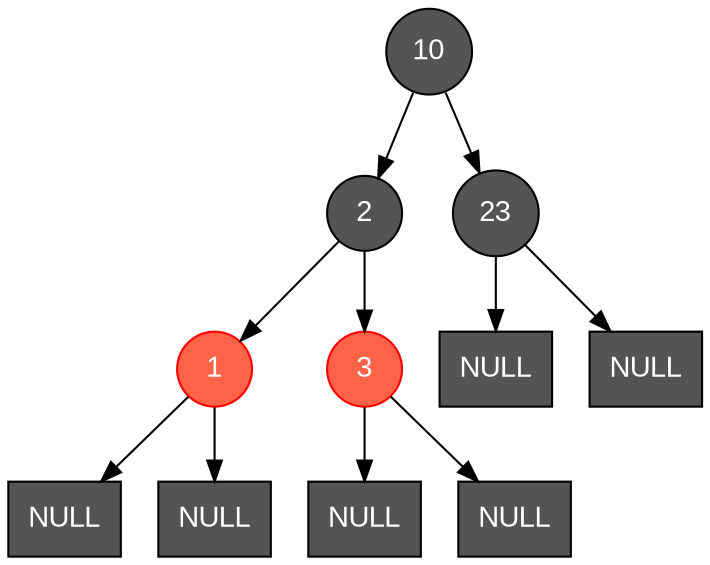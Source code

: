 digraph BST {
	node [fontname="Arial", shape=circle, fontcolor=white];
	10 [color = black, style=filled, fillcolor = gray33];
	2 [color = black, style=filled, fillcolor = gray33];
	10 -> 2;
	10 [color = black, style = filled, fillcolor = gray33];
	23 [color = black, style = filled, fillcolor = gray33];
	10 -> 23;
	2 [color = black, style=filled, fillcolor = gray33];
	1 [color=red, style=filled, fillcolor=tomato];
	2 -> 1;
	2 [color = black, style = filled, fillcolor = gray33];
	3 [color = red, style=filled, fillcolor = tomato];
	2 -> 3;
	NULL1 [label="NULL" shape=rectangle, color = black, style = filled, fillcolor = gray33];
	1 -> NULL1;
	NULL2 [label="NULL" shape=rectangle, color = black, style = filled, fillcolor = gray33];
	1 -> NULL2;
	NULL3 [label="NULL" shape=rectangle, color = black, style = filled, fillcolor = gray33];
	3 -> NULL3;
	NULL4 [label="NULL" shape=rectangle, color = black, style = filled, fillcolor = gray33];
	3 -> NULL4;
	NULL5 [label="NULL" shape=rectangle, color = black, style = filled, fillcolor = gray33];
	23 -> NULL5;
	NULL6 [label="NULL" shape=rectangle, color = black, style = filled, fillcolor = gray33];
	23 -> NULL6;
}
